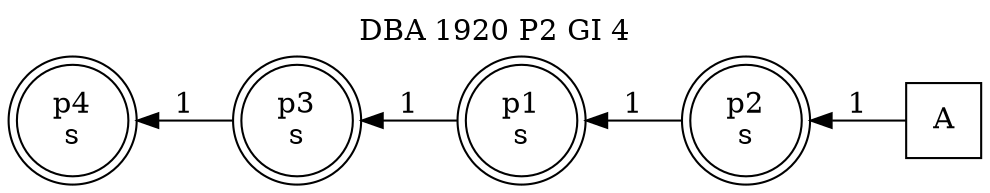 digraph DBA_1920_P2_GI_4_GOOD {
labelloc="tl"
label= " DBA 1920 P2 GI 4 "
rankdir="RL";
graph [ size=" 10 , 10 !"]

"A" [shape="square" label="A"]
"p2_s" [shape="doublecircle" label="p2
s"]
"p1_s" [shape="doublecircle" label="p1
s"]
"p3_s" [shape="doublecircle" label="p3
s"]
"p4_s" [shape="doublecircle" label="p4
s"]
"A" -> "p2_s" [ label=1]
"p2_s" -> "p1_s" [ label=1]
"p1_s" -> "p3_s" [ label=1]
"p3_s" -> "p4_s" [ label=1]
}
